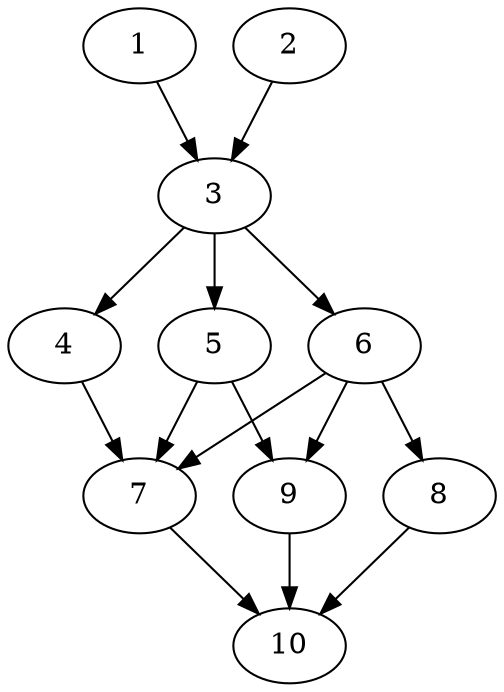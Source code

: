 // DAG automatically generated by daggen at Thu Oct  3 13:58:05 2019
// ./daggen --dot -n 10 --ccr 0.3 --fat 0.5 --regular 0.5 --density 0.9 --mindata 5242880 --maxdata 52428800 
digraph G {
  1 [size="19090773", alpha="0.16", expect_size="5727232"] 
  1 -> 3 [size ="5727232"]
  2 [size="80831147", alpha="0.05", expect_size="24249344"] 
  2 -> 3 [size ="24249344"]
  3 [size="147749547", alpha="0.11", expect_size="44324864"] 
  3 -> 4 [size ="44324864"]
  3 -> 5 [size ="44324864"]
  3 -> 6 [size ="44324864"]
  4 [size="112827733", alpha="0.14", expect_size="33848320"] 
  4 -> 7 [size ="33848320"]
  5 [size="154559147", alpha="0.18", expect_size="46367744"] 
  5 -> 7 [size ="46367744"]
  5 -> 9 [size ="46367744"]
  6 [size="55040000", alpha="0.12", expect_size="16512000"] 
  6 -> 7 [size ="16512000"]
  6 -> 8 [size ="16512000"]
  6 -> 9 [size ="16512000"]
  7 [size="76328960", alpha="0.11", expect_size="22898688"] 
  7 -> 10 [size ="22898688"]
  8 [size="164618240", alpha="0.11", expect_size="49385472"] 
  8 -> 10 [size ="49385472"]
  9 [size="39154347", alpha="0.19", expect_size="11746304"] 
  9 -> 10 [size ="11746304"]
  10 [size="59968853", alpha="0.14", expect_size="17990656"] 
}
